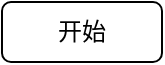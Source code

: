 <mxfile version="21.0.2" type="github">
  <diagram name="第 1 页" id="p448o9vmW3f6uzF7S9CU">
    <mxGraphModel dx="1090" dy="950" grid="1" gridSize="10" guides="1" tooltips="1" connect="1" arrows="1" fold="1" page="1" pageScale="1" pageWidth="827" pageHeight="1169" math="0" shadow="0">
      <root>
        <mxCell id="0" />
        <mxCell id="1" parent="0" />
        <mxCell id="OoAkAODDXkzBEwABQZEX-1" value="开始" style="rounded=1;whiteSpace=wrap;html=1;" vertex="1" parent="1">
          <mxGeometry x="340" y="80" width="80" height="30" as="geometry" />
        </mxCell>
      </root>
    </mxGraphModel>
  </diagram>
</mxfile>
